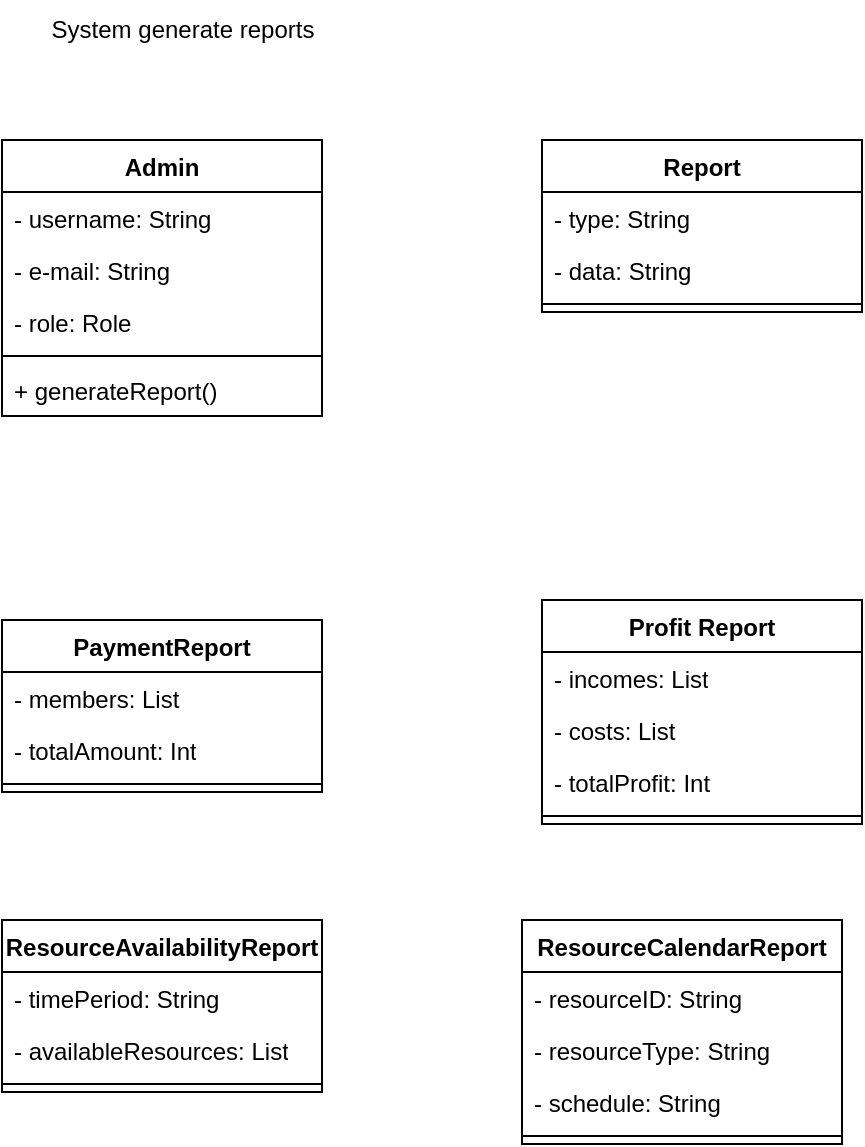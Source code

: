 <mxfile version="24.2.2" type="device">
  <diagram id="YySzSufxQSD32ibsc1Wd" name="Pagină-1">
    <mxGraphModel dx="1290" dy="530" grid="1" gridSize="10" guides="1" tooltips="1" connect="1" arrows="1" fold="1" page="1" pageScale="1" pageWidth="827" pageHeight="1169" math="0" shadow="0">
      <root>
        <mxCell id="0" />
        <mxCell id="1" parent="0" />
        <mxCell id="DcjNHm7WhfYZcYYBmXlO-1" value="Admin" style="swimlane;fontStyle=1;align=center;verticalAlign=top;childLayout=stackLayout;horizontal=1;startSize=26;horizontalStack=0;resizeParent=1;resizeParentMax=0;resizeLast=0;collapsible=1;marginBottom=0;whiteSpace=wrap;html=1;" vertex="1" parent="1">
          <mxGeometry x="60" y="120" width="160" height="138" as="geometry" />
        </mxCell>
        <mxCell id="DcjNHm7WhfYZcYYBmXlO-2" value="- username: String" style="text;strokeColor=none;fillColor=none;align=left;verticalAlign=top;spacingLeft=4;spacingRight=4;overflow=hidden;rotatable=0;points=[[0,0.5],[1,0.5]];portConstraint=eastwest;whiteSpace=wrap;html=1;" vertex="1" parent="DcjNHm7WhfYZcYYBmXlO-1">
          <mxGeometry y="26" width="160" height="26" as="geometry" />
        </mxCell>
        <mxCell id="DcjNHm7WhfYZcYYBmXlO-3" value="- e-mail: String" style="text;strokeColor=none;fillColor=none;align=left;verticalAlign=top;spacingLeft=4;spacingRight=4;overflow=hidden;rotatable=0;points=[[0,0.5],[1,0.5]];portConstraint=eastwest;whiteSpace=wrap;html=1;" vertex="1" parent="DcjNHm7WhfYZcYYBmXlO-1">
          <mxGeometry y="52" width="160" height="26" as="geometry" />
        </mxCell>
        <mxCell id="DcjNHm7WhfYZcYYBmXlO-4" value="- role: Role" style="text;strokeColor=none;fillColor=none;align=left;verticalAlign=top;spacingLeft=4;spacingRight=4;overflow=hidden;rotatable=0;points=[[0,0.5],[1,0.5]];portConstraint=eastwest;whiteSpace=wrap;html=1;" vertex="1" parent="DcjNHm7WhfYZcYYBmXlO-1">
          <mxGeometry y="78" width="160" height="26" as="geometry" />
        </mxCell>
        <mxCell id="DcjNHm7WhfYZcYYBmXlO-5" value="" style="line;strokeWidth=1;fillColor=none;align=left;verticalAlign=middle;spacingTop=-1;spacingLeft=3;spacingRight=3;rotatable=0;labelPosition=right;points=[];portConstraint=eastwest;strokeColor=inherit;" vertex="1" parent="DcjNHm7WhfYZcYYBmXlO-1">
          <mxGeometry y="104" width="160" height="8" as="geometry" />
        </mxCell>
        <mxCell id="DcjNHm7WhfYZcYYBmXlO-6" value="+ generateReport()" style="text;strokeColor=none;fillColor=none;align=left;verticalAlign=top;spacingLeft=4;spacingRight=4;overflow=hidden;rotatable=0;points=[[0,0.5],[1,0.5]];portConstraint=eastwest;whiteSpace=wrap;html=1;" vertex="1" parent="DcjNHm7WhfYZcYYBmXlO-1">
          <mxGeometry y="112" width="160" height="26" as="geometry" />
        </mxCell>
        <mxCell id="DcjNHm7WhfYZcYYBmXlO-8" value="Report" style="swimlane;fontStyle=1;align=center;verticalAlign=top;childLayout=stackLayout;horizontal=1;startSize=26;horizontalStack=0;resizeParent=1;resizeParentMax=0;resizeLast=0;collapsible=1;marginBottom=0;whiteSpace=wrap;html=1;" vertex="1" parent="1">
          <mxGeometry x="330" y="120" width="160" height="86" as="geometry" />
        </mxCell>
        <mxCell id="DcjNHm7WhfYZcYYBmXlO-9" value="- type: String" style="text;strokeColor=none;fillColor=none;align=left;verticalAlign=top;spacingLeft=4;spacingRight=4;overflow=hidden;rotatable=0;points=[[0,0.5],[1,0.5]];portConstraint=eastwest;whiteSpace=wrap;html=1;" vertex="1" parent="DcjNHm7WhfYZcYYBmXlO-8">
          <mxGeometry y="26" width="160" height="26" as="geometry" />
        </mxCell>
        <mxCell id="DcjNHm7WhfYZcYYBmXlO-10" value="- data: String" style="text;strokeColor=none;fillColor=none;align=left;verticalAlign=top;spacingLeft=4;spacingRight=4;overflow=hidden;rotatable=0;points=[[0,0.5],[1,0.5]];portConstraint=eastwest;whiteSpace=wrap;html=1;" vertex="1" parent="DcjNHm7WhfYZcYYBmXlO-8">
          <mxGeometry y="52" width="160" height="26" as="geometry" />
        </mxCell>
        <mxCell id="DcjNHm7WhfYZcYYBmXlO-12" value="" style="line;strokeWidth=1;fillColor=none;align=left;verticalAlign=middle;spacingTop=-1;spacingLeft=3;spacingRight=3;rotatable=0;labelPosition=right;points=[];portConstraint=eastwest;strokeColor=inherit;" vertex="1" parent="DcjNHm7WhfYZcYYBmXlO-8">
          <mxGeometry y="78" width="160" height="8" as="geometry" />
        </mxCell>
        <mxCell id="DcjNHm7WhfYZcYYBmXlO-13" value="PaymentReport" style="swimlane;fontStyle=1;align=center;verticalAlign=top;childLayout=stackLayout;horizontal=1;startSize=26;horizontalStack=0;resizeParent=1;resizeParentMax=0;resizeLast=0;collapsible=1;marginBottom=0;whiteSpace=wrap;html=1;" vertex="1" parent="1">
          <mxGeometry x="60" y="360" width="160" height="86" as="geometry" />
        </mxCell>
        <mxCell id="DcjNHm7WhfYZcYYBmXlO-14" value="- members: List" style="text;strokeColor=none;fillColor=none;align=left;verticalAlign=top;spacingLeft=4;spacingRight=4;overflow=hidden;rotatable=0;points=[[0,0.5],[1,0.5]];portConstraint=eastwest;whiteSpace=wrap;html=1;" vertex="1" parent="DcjNHm7WhfYZcYYBmXlO-13">
          <mxGeometry y="26" width="160" height="26" as="geometry" />
        </mxCell>
        <mxCell id="DcjNHm7WhfYZcYYBmXlO-15" value="- totalAmount: Int" style="text;strokeColor=none;fillColor=none;align=left;verticalAlign=top;spacingLeft=4;spacingRight=4;overflow=hidden;rotatable=0;points=[[0,0.5],[1,0.5]];portConstraint=eastwest;whiteSpace=wrap;html=1;" vertex="1" parent="DcjNHm7WhfYZcYYBmXlO-13">
          <mxGeometry y="52" width="160" height="26" as="geometry" />
        </mxCell>
        <mxCell id="DcjNHm7WhfYZcYYBmXlO-17" value="" style="line;strokeWidth=1;fillColor=none;align=left;verticalAlign=middle;spacingTop=-1;spacingLeft=3;spacingRight=3;rotatable=0;labelPosition=right;points=[];portConstraint=eastwest;strokeColor=inherit;" vertex="1" parent="DcjNHm7WhfYZcYYBmXlO-13">
          <mxGeometry y="78" width="160" height="8" as="geometry" />
        </mxCell>
        <mxCell id="DcjNHm7WhfYZcYYBmXlO-20" value="System generate reports" style="text;html=1;align=center;verticalAlign=middle;resizable=0;points=[];autosize=1;strokeColor=none;fillColor=none;" vertex="1" parent="1">
          <mxGeometry x="75" y="50" width="150" height="30" as="geometry" />
        </mxCell>
        <mxCell id="DcjNHm7WhfYZcYYBmXlO-21" value="Profit Report" style="swimlane;fontStyle=1;align=center;verticalAlign=top;childLayout=stackLayout;horizontal=1;startSize=26;horizontalStack=0;resizeParent=1;resizeParentMax=0;resizeLast=0;collapsible=1;marginBottom=0;whiteSpace=wrap;html=1;" vertex="1" parent="1">
          <mxGeometry x="330" y="350" width="160" height="112" as="geometry" />
        </mxCell>
        <mxCell id="DcjNHm7WhfYZcYYBmXlO-22" value="- incomes: List" style="text;strokeColor=none;fillColor=none;align=left;verticalAlign=top;spacingLeft=4;spacingRight=4;overflow=hidden;rotatable=0;points=[[0,0.5],[1,0.5]];portConstraint=eastwest;whiteSpace=wrap;html=1;" vertex="1" parent="DcjNHm7WhfYZcYYBmXlO-21">
          <mxGeometry y="26" width="160" height="26" as="geometry" />
        </mxCell>
        <mxCell id="DcjNHm7WhfYZcYYBmXlO-23" value="- costs: List" style="text;strokeColor=none;fillColor=none;align=left;verticalAlign=top;spacingLeft=4;spacingRight=4;overflow=hidden;rotatable=0;points=[[0,0.5],[1,0.5]];portConstraint=eastwest;whiteSpace=wrap;html=1;" vertex="1" parent="DcjNHm7WhfYZcYYBmXlO-21">
          <mxGeometry y="52" width="160" height="26" as="geometry" />
        </mxCell>
        <mxCell id="DcjNHm7WhfYZcYYBmXlO-25" value="- totalProfit: Int" style="text;strokeColor=none;fillColor=none;align=left;verticalAlign=top;spacingLeft=4;spacingRight=4;overflow=hidden;rotatable=0;points=[[0,0.5],[1,0.5]];portConstraint=eastwest;whiteSpace=wrap;html=1;" vertex="1" parent="DcjNHm7WhfYZcYYBmXlO-21">
          <mxGeometry y="78" width="160" height="26" as="geometry" />
        </mxCell>
        <mxCell id="DcjNHm7WhfYZcYYBmXlO-24" value="" style="line;strokeWidth=1;fillColor=none;align=left;verticalAlign=middle;spacingTop=-1;spacingLeft=3;spacingRight=3;rotatable=0;labelPosition=right;points=[];portConstraint=eastwest;strokeColor=inherit;" vertex="1" parent="DcjNHm7WhfYZcYYBmXlO-21">
          <mxGeometry y="104" width="160" height="8" as="geometry" />
        </mxCell>
        <mxCell id="DcjNHm7WhfYZcYYBmXlO-26" value="ResourceAvailabilityReport" style="swimlane;fontStyle=1;align=center;verticalAlign=top;childLayout=stackLayout;horizontal=1;startSize=26;horizontalStack=0;resizeParent=1;resizeParentMax=0;resizeLast=0;collapsible=1;marginBottom=0;whiteSpace=wrap;html=1;" vertex="1" parent="1">
          <mxGeometry x="60" y="510" width="160" height="86" as="geometry" />
        </mxCell>
        <mxCell id="DcjNHm7WhfYZcYYBmXlO-27" value="- timePeriod: String" style="text;strokeColor=none;fillColor=none;align=left;verticalAlign=top;spacingLeft=4;spacingRight=4;overflow=hidden;rotatable=0;points=[[0,0.5],[1,0.5]];portConstraint=eastwest;whiteSpace=wrap;html=1;" vertex="1" parent="DcjNHm7WhfYZcYYBmXlO-26">
          <mxGeometry y="26" width="160" height="26" as="geometry" />
        </mxCell>
        <mxCell id="DcjNHm7WhfYZcYYBmXlO-28" value="- availableResources: List" style="text;strokeColor=none;fillColor=none;align=left;verticalAlign=top;spacingLeft=4;spacingRight=4;overflow=hidden;rotatable=0;points=[[0,0.5],[1,0.5]];portConstraint=eastwest;whiteSpace=wrap;html=1;" vertex="1" parent="DcjNHm7WhfYZcYYBmXlO-26">
          <mxGeometry y="52" width="160" height="26" as="geometry" />
        </mxCell>
        <mxCell id="DcjNHm7WhfYZcYYBmXlO-29" value="" style="line;strokeWidth=1;fillColor=none;align=left;verticalAlign=middle;spacingTop=-1;spacingLeft=3;spacingRight=3;rotatable=0;labelPosition=right;points=[];portConstraint=eastwest;strokeColor=inherit;" vertex="1" parent="DcjNHm7WhfYZcYYBmXlO-26">
          <mxGeometry y="78" width="160" height="8" as="geometry" />
        </mxCell>
        <mxCell id="DcjNHm7WhfYZcYYBmXlO-30" value="ResourceCalendarReport" style="swimlane;fontStyle=1;align=center;verticalAlign=top;childLayout=stackLayout;horizontal=1;startSize=26;horizontalStack=0;resizeParent=1;resizeParentMax=0;resizeLast=0;collapsible=1;marginBottom=0;whiteSpace=wrap;html=1;" vertex="1" parent="1">
          <mxGeometry x="320" y="510" width="160" height="112" as="geometry" />
        </mxCell>
        <mxCell id="DcjNHm7WhfYZcYYBmXlO-31" value="- resourceID: String" style="text;strokeColor=none;fillColor=none;align=left;verticalAlign=top;spacingLeft=4;spacingRight=4;overflow=hidden;rotatable=0;points=[[0,0.5],[1,0.5]];portConstraint=eastwest;whiteSpace=wrap;html=1;" vertex="1" parent="DcjNHm7WhfYZcYYBmXlO-30">
          <mxGeometry y="26" width="160" height="26" as="geometry" />
        </mxCell>
        <mxCell id="DcjNHm7WhfYZcYYBmXlO-32" value="- resourceType: String" style="text;strokeColor=none;fillColor=none;align=left;verticalAlign=top;spacingLeft=4;spacingRight=4;overflow=hidden;rotatable=0;points=[[0,0.5],[1,0.5]];portConstraint=eastwest;whiteSpace=wrap;html=1;" vertex="1" parent="DcjNHm7WhfYZcYYBmXlO-30">
          <mxGeometry y="52" width="160" height="26" as="geometry" />
        </mxCell>
        <mxCell id="DcjNHm7WhfYZcYYBmXlO-34" value="- schedule: String" style="text;strokeColor=none;fillColor=none;align=left;verticalAlign=top;spacingLeft=4;spacingRight=4;overflow=hidden;rotatable=0;points=[[0,0.5],[1,0.5]];portConstraint=eastwest;whiteSpace=wrap;html=1;" vertex="1" parent="DcjNHm7WhfYZcYYBmXlO-30">
          <mxGeometry y="78" width="160" height="26" as="geometry" />
        </mxCell>
        <mxCell id="DcjNHm7WhfYZcYYBmXlO-33" value="" style="line;strokeWidth=1;fillColor=none;align=left;verticalAlign=middle;spacingTop=-1;spacingLeft=3;spacingRight=3;rotatable=0;labelPosition=right;points=[];portConstraint=eastwest;strokeColor=inherit;" vertex="1" parent="DcjNHm7WhfYZcYYBmXlO-30">
          <mxGeometry y="104" width="160" height="8" as="geometry" />
        </mxCell>
      </root>
    </mxGraphModel>
  </diagram>
</mxfile>
